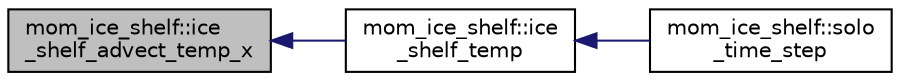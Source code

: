 digraph "mom_ice_shelf::ice_shelf_advect_temp_x"
{
 // INTERACTIVE_SVG=YES
  edge [fontname="Helvetica",fontsize="10",labelfontname="Helvetica",labelfontsize="10"];
  node [fontname="Helvetica",fontsize="10",shape=record];
  rankdir="LR";
  Node135 [label="mom_ice_shelf::ice\l_shelf_advect_temp_x",height=0.2,width=0.4,color="black", fillcolor="grey75", style="filled", fontcolor="black"];
  Node135 -> Node136 [dir="back",color="midnightblue",fontsize="10",style="solid",fontname="Helvetica"];
  Node136 [label="mom_ice_shelf::ice\l_shelf_temp",height=0.2,width=0.4,color="black", fillcolor="white", style="filled",URL="$namespacemom__ice__shelf.html#a356c2cd3e4862890302bd58357d55299"];
  Node136 -> Node137 [dir="back",color="midnightblue",fontsize="10",style="solid",fontname="Helvetica"];
  Node137 [label="mom_ice_shelf::solo\l_time_step",height=0.2,width=0.4,color="black", fillcolor="white", style="filled",URL="$namespacemom__ice__shelf.html#ac084bdc5be4e708e3263488e9574a3c9"];
}
